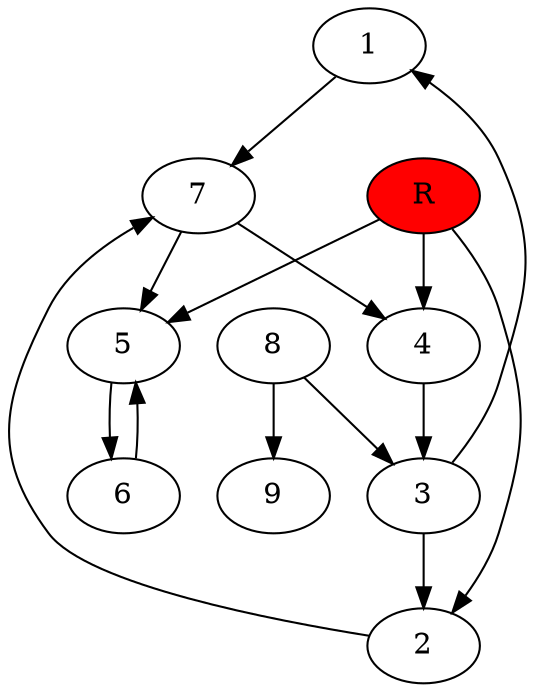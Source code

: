 digraph prb25404 {
	1
	2
	3
	4
	5
	6
	7
	8
	R [fillcolor="#ff0000" style=filled]
	1 -> 7
	2 -> 7
	3 -> 1
	3 -> 2
	4 -> 3
	5 -> 6
	6 -> 5
	7 -> 4
	7 -> 5
	8 -> 3
	8 -> 9
	R -> 2
	R -> 4
	R -> 5
}
